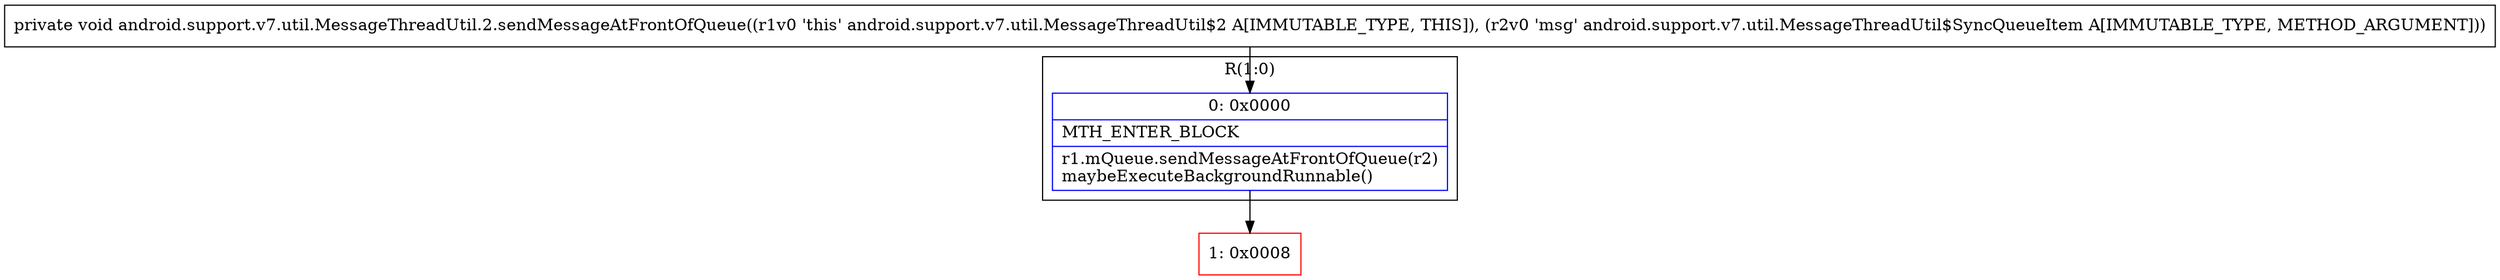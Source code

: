 digraph "CFG forandroid.support.v7.util.MessageThreadUtil.2.sendMessageAtFrontOfQueue(Landroid\/support\/v7\/util\/MessageThreadUtil$SyncQueueItem;)V" {
subgraph cluster_Region_936530389 {
label = "R(1:0)";
node [shape=record,color=blue];
Node_0 [shape=record,label="{0\:\ 0x0000|MTH_ENTER_BLOCK\l|r1.mQueue.sendMessageAtFrontOfQueue(r2)\lmaybeExecuteBackgroundRunnable()\l}"];
}
Node_1 [shape=record,color=red,label="{1\:\ 0x0008}"];
MethodNode[shape=record,label="{private void android.support.v7.util.MessageThreadUtil.2.sendMessageAtFrontOfQueue((r1v0 'this' android.support.v7.util.MessageThreadUtil$2 A[IMMUTABLE_TYPE, THIS]), (r2v0 'msg' android.support.v7.util.MessageThreadUtil$SyncQueueItem A[IMMUTABLE_TYPE, METHOD_ARGUMENT])) }"];
MethodNode -> Node_0;
Node_0 -> Node_1;
}

